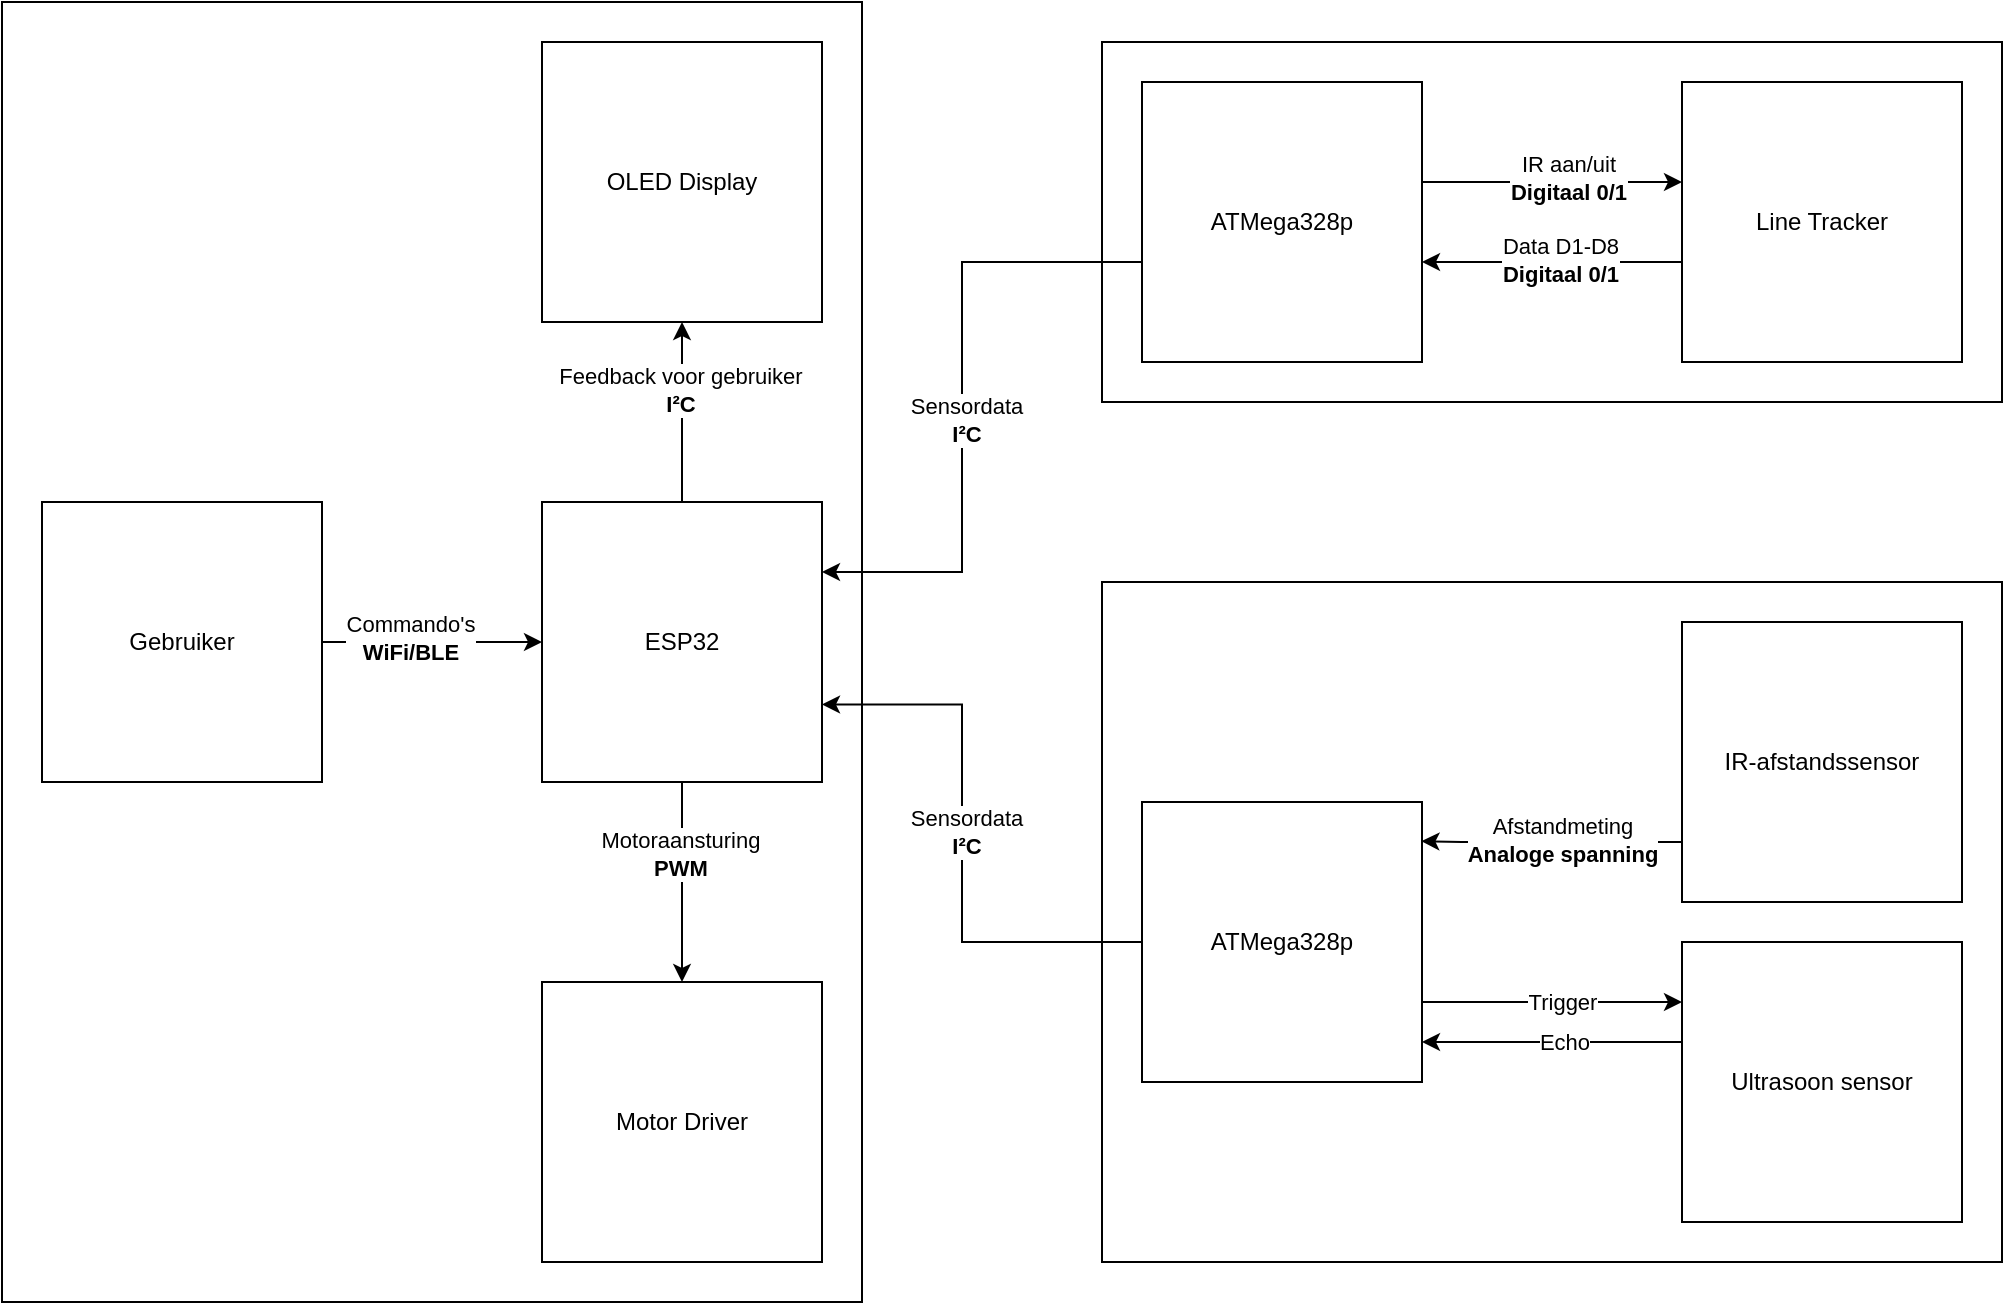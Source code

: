 <mxfile version="15.7.3" type="device"><diagram id="jhwOIeewZqQg8m1ZCbDW" name="Pagina-1"><mxGraphModel dx="1296" dy="1065" grid="1" gridSize="10" guides="1" tooltips="1" connect="1" arrows="1" fold="1" page="1" pageScale="1" pageWidth="2336" pageHeight="1654" math="0" shadow="0"><root><mxCell id="0"/><mxCell id="1" parent="0"/><mxCell id="hRF8hBUkq-DAS20LPn84-34" value="" style="rounded=0;whiteSpace=wrap;html=1;" vertex="1" parent="1"><mxGeometry x="600" y="350" width="450" height="340" as="geometry"/></mxCell><mxCell id="hRF8hBUkq-DAS20LPn84-33" value="" style="rounded=0;whiteSpace=wrap;html=1;" vertex="1" parent="1"><mxGeometry x="600" y="80" width="450" height="180" as="geometry"/></mxCell><mxCell id="hRF8hBUkq-DAS20LPn84-32" value="" style="rounded=0;whiteSpace=wrap;html=1;" vertex="1" parent="1"><mxGeometry x="50" y="60" width="430" height="650" as="geometry"/></mxCell><mxCell id="hRF8hBUkq-DAS20LPn84-9" value="" style="edgeStyle=orthogonalEdgeStyle;rounded=0;orthogonalLoop=1;jettySize=auto;html=1;" edge="1" parent="1" source="hRF8hBUkq-DAS20LPn84-1" target="hRF8hBUkq-DAS20LPn84-3"><mxGeometry relative="1" as="geometry"/></mxCell><mxCell id="hRF8hBUkq-DAS20LPn84-14" value="Feedback voor gebruiker&lt;br&gt;&lt;b&gt;I²C&lt;/b&gt;" style="edgeLabel;html=1;align=center;verticalAlign=middle;resizable=0;points=[];" vertex="1" connectable="0" parent="hRF8hBUkq-DAS20LPn84-9"><mxGeometry x="0.248" y="1" relative="1" as="geometry"><mxPoint as="offset"/></mxGeometry></mxCell><mxCell id="hRF8hBUkq-DAS20LPn84-10" value="" style="edgeStyle=orthogonalEdgeStyle;rounded=0;orthogonalLoop=1;jettySize=auto;html=1;" edge="1" parent="1" source="hRF8hBUkq-DAS20LPn84-1" target="hRF8hBUkq-DAS20LPn84-2"><mxGeometry relative="1" as="geometry"/></mxCell><mxCell id="hRF8hBUkq-DAS20LPn84-15" value="Motoraansturing&lt;br&gt;&lt;b&gt;PWM&lt;/b&gt;" style="edgeLabel;html=1;align=center;verticalAlign=middle;resizable=0;points=[];" vertex="1" connectable="0" parent="hRF8hBUkq-DAS20LPn84-10"><mxGeometry x="-0.294" y="-1" relative="1" as="geometry"><mxPoint as="offset"/></mxGeometry></mxCell><mxCell id="hRF8hBUkq-DAS20LPn84-27" style="edgeStyle=orthogonalEdgeStyle;rounded=0;orthogonalLoop=1;jettySize=auto;html=1;entryX=0;entryY=0.5;entryDx=0;entryDy=0;startArrow=classic;startFill=1;endArrow=none;endFill=0;exitX=1;exitY=0.723;exitDx=0;exitDy=0;exitPerimeter=0;" edge="1" parent="1" source="hRF8hBUkq-DAS20LPn84-1" target="hRF8hBUkq-DAS20LPn84-5"><mxGeometry relative="1" as="geometry"><Array as="points"><mxPoint x="530" y="411"/><mxPoint x="530" y="530"/></Array></mxGeometry></mxCell><mxCell id="hRF8hBUkq-DAS20LPn84-30" value="Sensordata&lt;br&gt;&lt;b&gt;I²C&lt;/b&gt;" style="edgeLabel;html=1;align=center;verticalAlign=middle;resizable=0;points=[];" vertex="1" connectable="0" parent="hRF8hBUkq-DAS20LPn84-27"><mxGeometry x="0.118" y="2" relative="1" as="geometry"><mxPoint y="-22" as="offset"/></mxGeometry></mxCell><mxCell id="hRF8hBUkq-DAS20LPn84-1" value="ESP32" style="whiteSpace=wrap;html=1;aspect=fixed;" vertex="1" parent="1"><mxGeometry x="320" y="310" width="140" height="140" as="geometry"/></mxCell><mxCell id="hRF8hBUkq-DAS20LPn84-2" value="Motor Driver" style="whiteSpace=wrap;html=1;aspect=fixed;" vertex="1" parent="1"><mxGeometry x="320" y="550" width="140" height="140" as="geometry"/></mxCell><mxCell id="hRF8hBUkq-DAS20LPn84-3" value="OLED Display" style="whiteSpace=wrap;html=1;aspect=fixed;" vertex="1" parent="1"><mxGeometry x="320" y="80" width="140" height="140" as="geometry"/></mxCell><mxCell id="hRF8hBUkq-DAS20LPn84-16" value="" style="edgeStyle=orthogonalEdgeStyle;rounded=0;orthogonalLoop=1;jettySize=auto;html=1;" edge="1" parent="1" source="hRF8hBUkq-DAS20LPn84-4" target="hRF8hBUkq-DAS20LPn84-6"><mxGeometry relative="1" as="geometry"><Array as="points"><mxPoint x="820" y="150"/><mxPoint x="820" y="150"/></Array></mxGeometry></mxCell><mxCell id="hRF8hBUkq-DAS20LPn84-18" value="IR aan/uit&lt;br&gt;&lt;b&gt;Digitaal 0/1&lt;/b&gt;" style="edgeLabel;html=1;align=center;verticalAlign=middle;resizable=0;points=[];" vertex="1" connectable="0" parent="hRF8hBUkq-DAS20LPn84-16"><mxGeometry x="0.254" y="2" relative="1" as="geometry"><mxPoint x="-9" as="offset"/></mxGeometry></mxCell><mxCell id="hRF8hBUkq-DAS20LPn84-29" style="edgeStyle=orthogonalEdgeStyle;rounded=0;orthogonalLoop=1;jettySize=auto;html=1;entryX=1;entryY=0.25;entryDx=0;entryDy=0;startArrow=none;startFill=0;endArrow=classic;endFill=1;" edge="1" parent="1" source="hRF8hBUkq-DAS20LPn84-4" target="hRF8hBUkq-DAS20LPn84-1"><mxGeometry relative="1" as="geometry"><Array as="points"><mxPoint x="530" y="190"/><mxPoint x="530" y="345"/></Array></mxGeometry></mxCell><mxCell id="hRF8hBUkq-DAS20LPn84-31" value="Sensordata&lt;br&gt;&lt;b&gt;I²C&lt;/b&gt;" style="edgeLabel;html=1;align=center;verticalAlign=middle;resizable=0;points=[];" vertex="1" connectable="0" parent="hRF8hBUkq-DAS20LPn84-29"><mxGeometry x="0.211" y="2" relative="1" as="geometry"><mxPoint y="-22" as="offset"/></mxGeometry></mxCell><mxCell id="hRF8hBUkq-DAS20LPn84-4" value="ATMega328p" style="whiteSpace=wrap;html=1;aspect=fixed;" vertex="1" parent="1"><mxGeometry x="620" y="100" width="140" height="140" as="geometry"/></mxCell><mxCell id="hRF8hBUkq-DAS20LPn84-24" value="" style="edgeStyle=orthogonalEdgeStyle;rounded=0;orthogonalLoop=1;jettySize=auto;html=1;" edge="1" parent="1" source="hRF8hBUkq-DAS20LPn84-5" target="hRF8hBUkq-DAS20LPn84-8"><mxGeometry relative="1" as="geometry"><Array as="points"><mxPoint x="850" y="560"/><mxPoint x="850" y="560"/></Array></mxGeometry></mxCell><mxCell id="hRF8hBUkq-DAS20LPn84-25" value="Trigger" style="edgeLabel;html=1;align=center;verticalAlign=middle;resizable=0;points=[];" vertex="1" connectable="0" parent="hRF8hBUkq-DAS20LPn84-24"><mxGeometry x="0.294" y="-3" relative="1" as="geometry"><mxPoint x="-14" y="-3" as="offset"/></mxGeometry></mxCell><mxCell id="hRF8hBUkq-DAS20LPn84-5" value="ATMega328p" style="whiteSpace=wrap;html=1;aspect=fixed;" vertex="1" parent="1"><mxGeometry x="620" y="460" width="140" height="140" as="geometry"/></mxCell><mxCell id="hRF8hBUkq-DAS20LPn84-17" value="" style="edgeStyle=orthogonalEdgeStyle;rounded=0;orthogonalLoop=1;jettySize=auto;html=1;" edge="1" parent="1" source="hRF8hBUkq-DAS20LPn84-6" target="hRF8hBUkq-DAS20LPn84-4"><mxGeometry relative="1" as="geometry"><Array as="points"><mxPoint x="850" y="190"/><mxPoint x="850" y="190"/></Array></mxGeometry></mxCell><mxCell id="hRF8hBUkq-DAS20LPn84-19" value="Data D1-D8&lt;br&gt;&lt;b&gt;Digitaal 0/1&lt;/b&gt;" style="edgeLabel;html=1;align=center;verticalAlign=middle;resizable=0;points=[];" vertex="1" connectable="0" parent="hRF8hBUkq-DAS20LPn84-17"><mxGeometry x="0.223" y="-1" relative="1" as="geometry"><mxPoint x="18" as="offset"/></mxGeometry></mxCell><mxCell id="hRF8hBUkq-DAS20LPn84-6" value="Line Tracker" style="whiteSpace=wrap;html=1;aspect=fixed;" vertex="1" parent="1"><mxGeometry x="890" y="100" width="140" height="140" as="geometry"/></mxCell><mxCell id="hRF8hBUkq-DAS20LPn84-21" value="" style="edgeStyle=orthogonalEdgeStyle;rounded=0;orthogonalLoop=1;jettySize=auto;html=1;entryX=0.998;entryY=0.14;entryDx=0;entryDy=0;entryPerimeter=0;" edge="1" parent="1" target="hRF8hBUkq-DAS20LPn84-5"><mxGeometry relative="1" as="geometry"><mxPoint x="890" y="480" as="sourcePoint"/><mxPoint x="780" y="480" as="targetPoint"/><Array as="points"><mxPoint x="780" y="480"/></Array></mxGeometry></mxCell><mxCell id="hRF8hBUkq-DAS20LPn84-22" value="Afstandmeting&lt;br&gt;&lt;b&gt;Analoge spanning&lt;/b&gt;" style="edgeLabel;html=1;align=center;verticalAlign=middle;resizable=0;points=[];" vertex="1" connectable="0" parent="hRF8hBUkq-DAS20LPn84-21"><mxGeometry x="-0.279" y="-1" relative="1" as="geometry"><mxPoint x="-13" as="offset"/></mxGeometry></mxCell><mxCell id="hRF8hBUkq-DAS20LPn84-7" value="IR-afstandssensor" style="whiteSpace=wrap;html=1;aspect=fixed;" vertex="1" parent="1"><mxGeometry x="890" y="370" width="140" height="140" as="geometry"/></mxCell><mxCell id="hRF8hBUkq-DAS20LPn84-23" value="" style="edgeStyle=orthogonalEdgeStyle;rounded=0;orthogonalLoop=1;jettySize=auto;html=1;" edge="1" parent="1" source="hRF8hBUkq-DAS20LPn84-8" target="hRF8hBUkq-DAS20LPn84-5"><mxGeometry relative="1" as="geometry"><Array as="points"><mxPoint x="790" y="580"/><mxPoint x="790" y="580"/></Array></mxGeometry></mxCell><mxCell id="hRF8hBUkq-DAS20LPn84-26" value="Echo" style="edgeLabel;html=1;align=center;verticalAlign=middle;resizable=0;points=[];" vertex="1" connectable="0" parent="hRF8hBUkq-DAS20LPn84-23"><mxGeometry x="-0.379" relative="1" as="geometry"><mxPoint x="-19" as="offset"/></mxGeometry></mxCell><mxCell id="hRF8hBUkq-DAS20LPn84-8" value="Ultrasoon sensor" style="whiteSpace=wrap;html=1;aspect=fixed;" vertex="1" parent="1"><mxGeometry x="890" y="530" width="140" height="140" as="geometry"/></mxCell><mxCell id="hRF8hBUkq-DAS20LPn84-12" value="" style="edgeStyle=orthogonalEdgeStyle;rounded=0;orthogonalLoop=1;jettySize=auto;html=1;" edge="1" parent="1" source="hRF8hBUkq-DAS20LPn84-11" target="hRF8hBUkq-DAS20LPn84-1"><mxGeometry relative="1" as="geometry"/></mxCell><mxCell id="hRF8hBUkq-DAS20LPn84-13" value="Commando's&lt;br&gt;&lt;b&gt;WiFi/BLE&lt;/b&gt;" style="edgeLabel;html=1;align=center;verticalAlign=middle;resizable=0;points=[];" vertex="1" connectable="0" parent="hRF8hBUkq-DAS20LPn84-12"><mxGeometry x="-0.2" y="2" relative="1" as="geometry"><mxPoint as="offset"/></mxGeometry></mxCell><mxCell id="hRF8hBUkq-DAS20LPn84-11" value="Gebruiker" style="whiteSpace=wrap;html=1;aspect=fixed;" vertex="1" parent="1"><mxGeometry x="70" y="310" width="140" height="140" as="geometry"/></mxCell></root></mxGraphModel></diagram></mxfile>